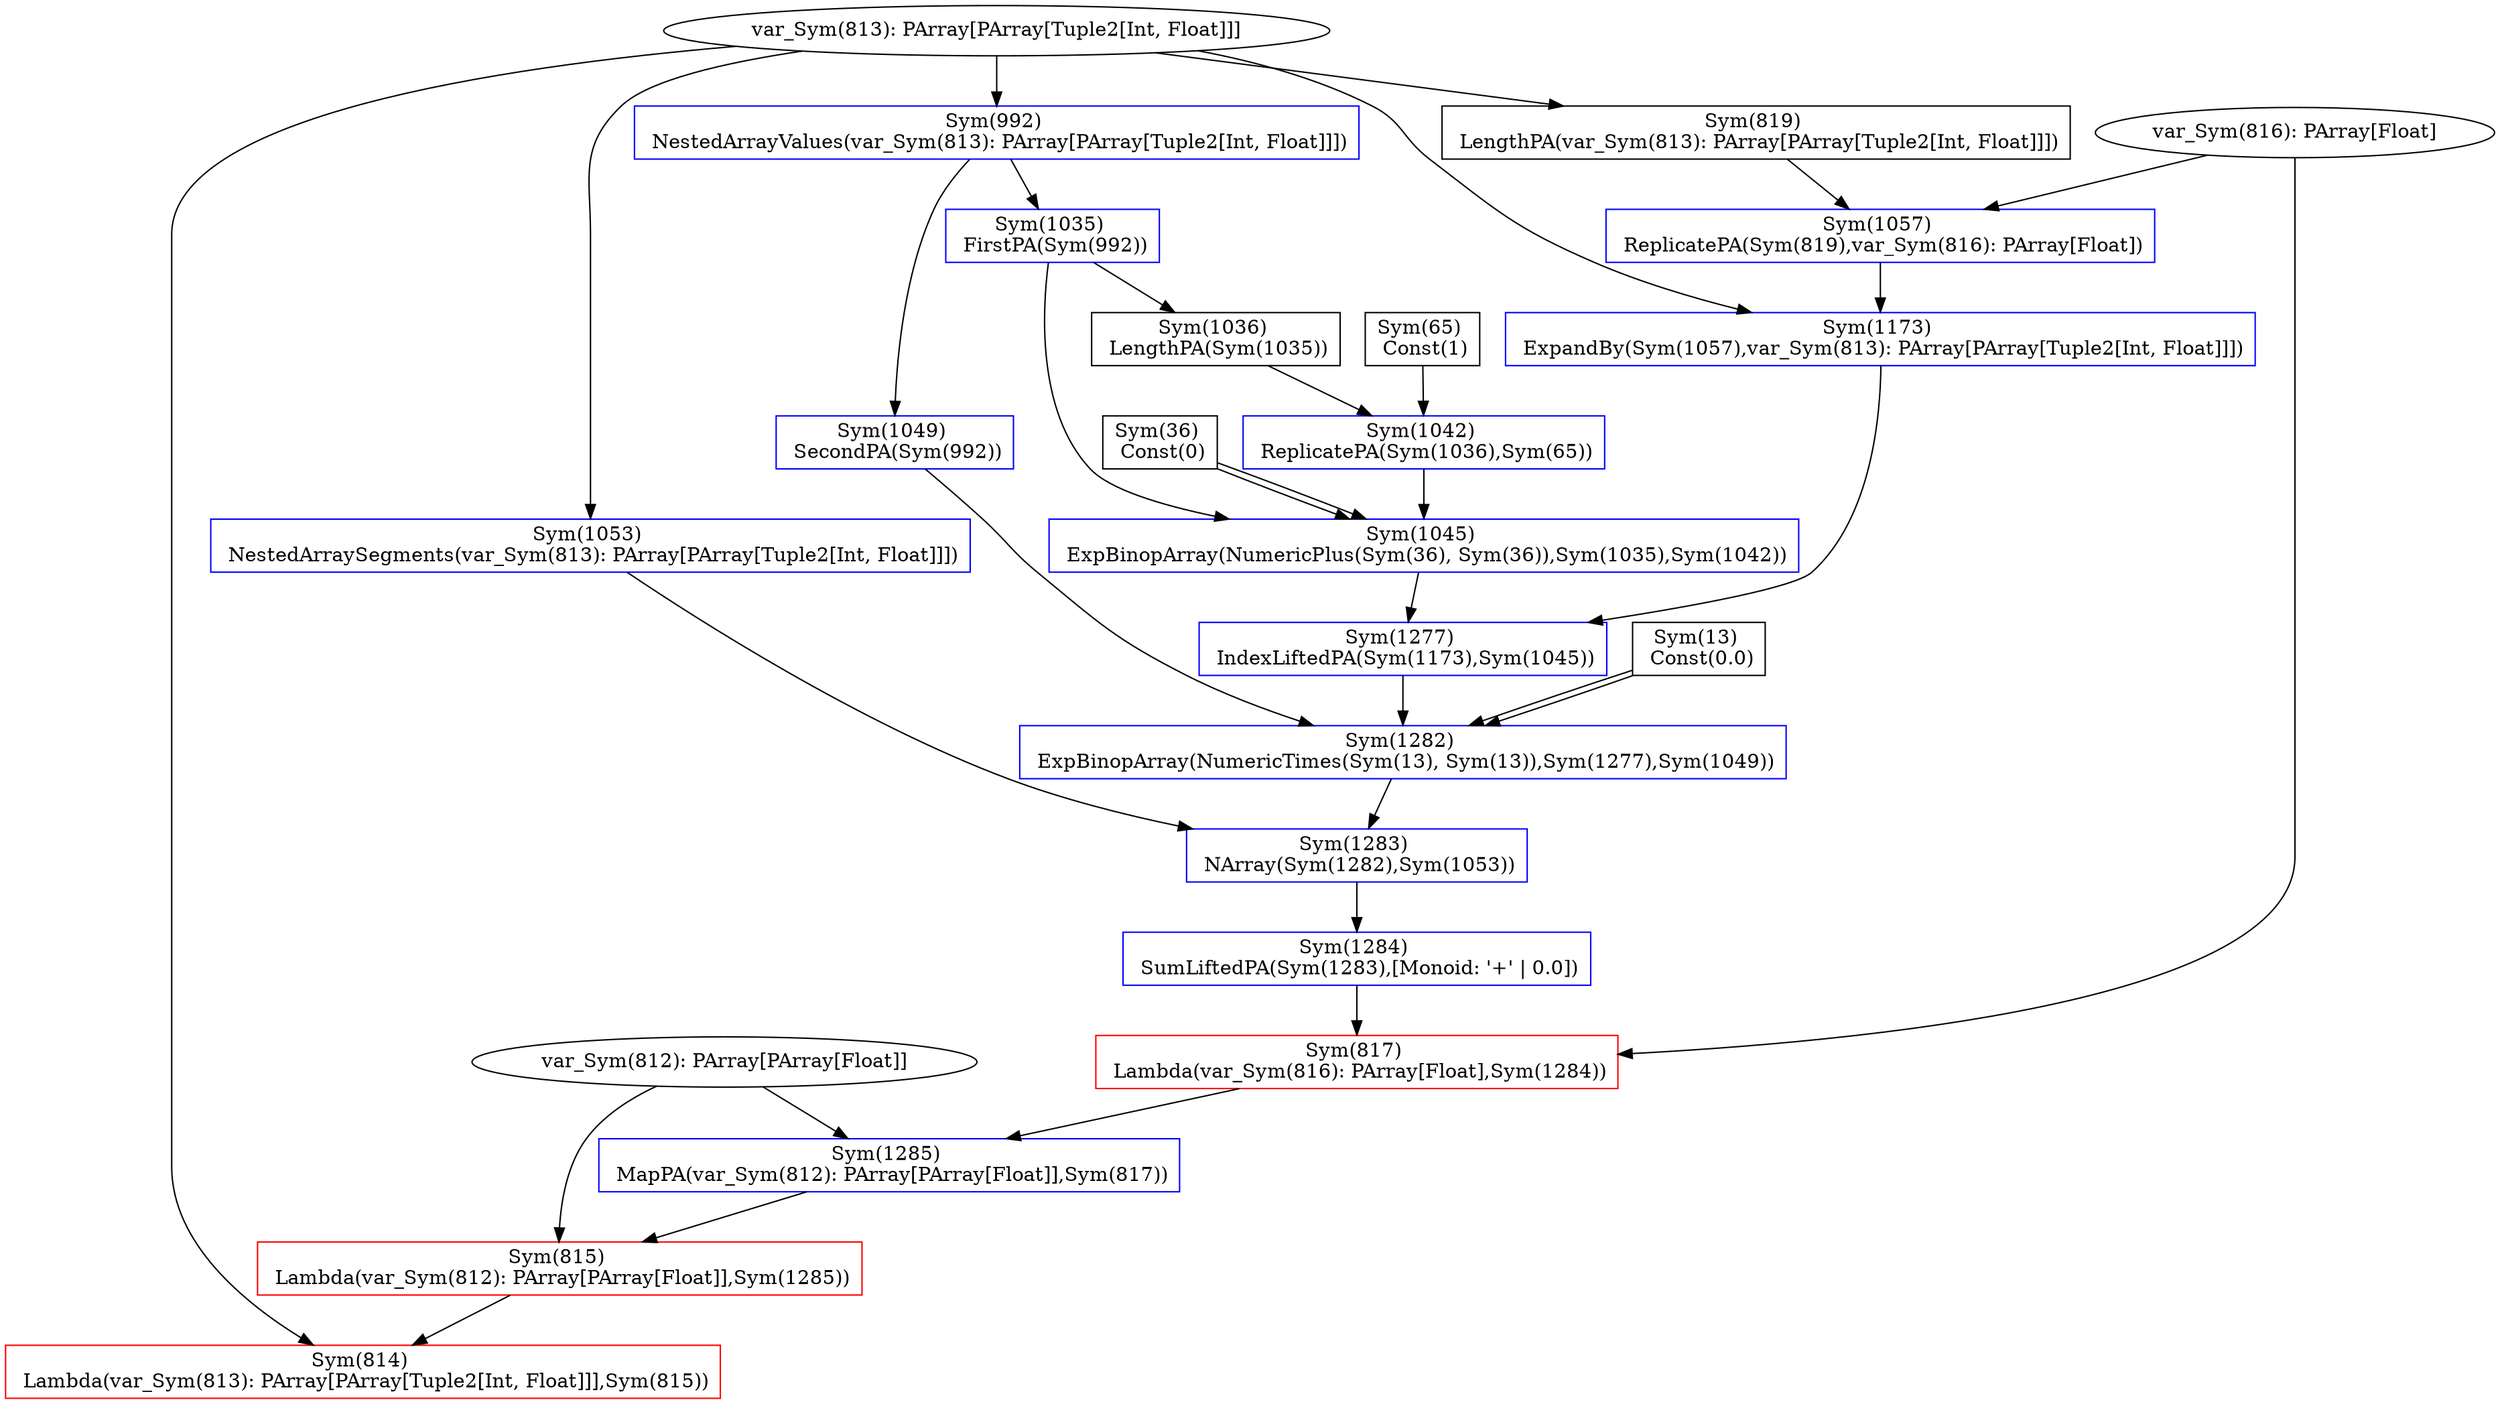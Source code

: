 digraph G {
"Sym(13)" [
label="Sym(13) \n Const(0.0)"
shape=box
]
"Sym(819)" [
label="Sym(819) \n LengthPA(var_Sym(813): PArray[PArray[Tuple2[Int, Float]]])"
shape=box
]
"var_Sym(813): PArray[PArray[Tuple2[Int, Float]]]" -> "Sym(819)"
"Sym(1057)" [
label="Sym(1057) \n ReplicatePA(Sym(819),var_Sym(816): PArray[Float])"
shape=box
color=blue
]
"Sym(819)" -> "Sym(1057)"
"var_Sym(816): PArray[Float]" -> "Sym(1057)"
"Sym(1173)" [
label="Sym(1173) \n ExpandBy(Sym(1057),var_Sym(813): PArray[PArray[Tuple2[Int, Float]]])"
shape=box
color=blue
]
"Sym(1057)" -> "Sym(1173)"
"var_Sym(813): PArray[PArray[Tuple2[Int, Float]]]" -> "Sym(1173)"
"Sym(36)" [
label="Sym(36) \n Const(0)"
shape=box
]
"Sym(992)" [
label="Sym(992) \n NestedArrayValues(var_Sym(813): PArray[PArray[Tuple2[Int, Float]]])"
shape=box
color=blue
]
"var_Sym(813): PArray[PArray[Tuple2[Int, Float]]]" -> "Sym(992)"
"Sym(1035)" [
label="Sym(1035) \n FirstPA(Sym(992))"
shape=box
color=blue
]
"Sym(992)" -> "Sym(1035)"
"Sym(1036)" [
label="Sym(1036) \n LengthPA(Sym(1035))"
shape=box
]
"Sym(1035)" -> "Sym(1036)"
"Sym(65)" [
label="Sym(65) \n Const(1)"
shape=box
]
"Sym(1042)" [
label="Sym(1042) \n ReplicatePA(Sym(1036),Sym(65))"
shape=box
color=blue
]
"Sym(1036)" -> "Sym(1042)"
"Sym(65)" -> "Sym(1042)"
"Sym(1045)" [
label="Sym(1045) \n ExpBinopArray(NumericPlus(Sym(36), Sym(36)),Sym(1035),Sym(1042))"
shape=box
color=blue
]
"Sym(36)" -> "Sym(1045)"
"Sym(36)" -> "Sym(1045)"
"Sym(1035)" -> "Sym(1045)"
"Sym(1042)" -> "Sym(1045)"
"Sym(1277)" [
label="Sym(1277) \n IndexLiftedPA(Sym(1173),Sym(1045))"
shape=box
color=blue
]
"Sym(1173)" -> "Sym(1277)"
"Sym(1045)" -> "Sym(1277)"
"Sym(1049)" [
label="Sym(1049) \n SecondPA(Sym(992))"
shape=box
color=blue
]
"Sym(992)" -> "Sym(1049)"
"Sym(1282)" [
label="Sym(1282) \n ExpBinopArray(NumericTimes(Sym(13), Sym(13)),Sym(1277),Sym(1049))"
shape=box
color=blue
]
"Sym(13)" -> "Sym(1282)"
"Sym(13)" -> "Sym(1282)"
"Sym(1277)" -> "Sym(1282)"
"Sym(1049)" -> "Sym(1282)"
"Sym(1053)" [
label="Sym(1053) \n NestedArraySegments(var_Sym(813): PArray[PArray[Tuple2[Int, Float]]])"
shape=box
color=blue
]
"var_Sym(813): PArray[PArray[Tuple2[Int, Float]]]" -> "Sym(1053)"
"Sym(1283)" [
label="Sym(1283) \n NArray(Sym(1282),Sym(1053))"
shape=box
color=blue
]
"Sym(1282)" -> "Sym(1283)"
"Sym(1053)" -> "Sym(1283)"
"Sym(1284)" [
label="Sym(1284) \n SumLiftedPA(Sym(1283),[Monoid: '+' | 0.0])"
shape=box
color=blue
]
"Sym(1283)" -> "Sym(1284)"
"Sym(817)" [
label="Sym(817) \n Lambda(var_Sym(816): PArray[Float],Sym(1284))"
shape=box
color=red
]
"var_Sym(816): PArray[Float]" -> "Sym(817)"
"Sym(1284)" -> "Sym(817)"
"Sym(1285)" [
label="Sym(1285) \n MapPA(var_Sym(812): PArray[PArray[Float]],Sym(817))"
shape=box
color=blue
]
"var_Sym(812): PArray[PArray[Float]]" -> "Sym(1285)"
"Sym(817)" -> "Sym(1285)"
"Sym(815)" [
label="Sym(815) \n Lambda(var_Sym(812): PArray[PArray[Float]],Sym(1285))"
shape=box
color=red
]
"var_Sym(812): PArray[PArray[Float]]" -> "Sym(815)"
"Sym(1285)" -> "Sym(815)"
"Sym(814)" [
label="Sym(814) \n Lambda(var_Sym(813): PArray[PArray[Tuple2[Int, Float]]],Sym(815))"
shape=box
color=red
]
"var_Sym(813): PArray[PArray[Tuple2[Int, Float]]]" -> "Sym(814)"
"Sym(815)" -> "Sym(814)"
}
